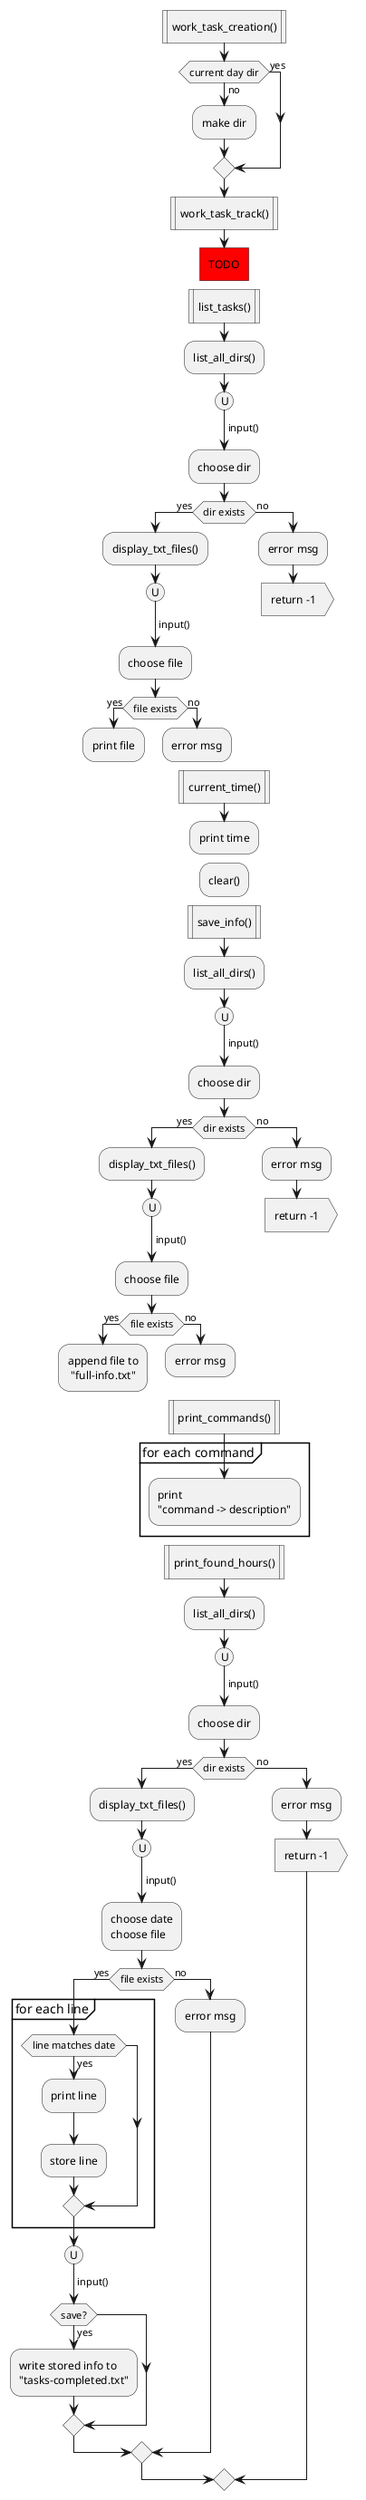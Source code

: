 @startuml utils.py

!startsub work_task_creation
    :work_task_creation()|
    if (current day dir) then (no)
        :make dir;
    else (yes)
    endif
    :work_task_track()|
    #red:TODO]
!endsub
detach

!startsub list_tasks
    :list_tasks()|
    :list_all_dirs();
    (U)
    -> input();
    :choose dir;
    if (dir exists) then (yes)
        :display_txt_files();
        (U)
        -> input();
        :choose file;
        if (file exists) then (yes)
            :print file;
        else (no)
            :error msg;
        endif
    else (no)
        :error msg;
        :return -1>
    endif
!endsub
detach

!startsub current_time
    :current_time()|
    :print time;
!endsub
detach

!startsub clear
    :clear();
!endsub
detach

!startsub save_info
    :save_info()|
    :list_all_dirs();
    (U)
    -> input();
    :choose dir;
    if (dir exists) then (yes)
        :display_txt_files();
        (U)
        -> input();
        :choose file;
        if (file exists) then (yes)
            :append file to\n "full-info.txt";
        else (no)
            :error msg;
        endif
    else (no)
        :error msg;
        :return -1>
    endif
!endsub
detach

!startsub print_commands
    :print_commands()|
    group for each command
    :print \n"command -> description";
    end group
!endsub
detach

!startsub print_found_hours
    :print_found_hours()|
    :list_all_dirs();
    (U)
    -> input();
    :choose dir;
    if (dir exists) then (yes)
        :display_txt_files();
        (U)
        -> input();
        :choose date
        choose file;
        if (file exists) then (yes)
            group for each line
            if (line matches date) then (yes)
                :print line;
                :store line;
            endif
            end group
            (U)
            -> input();
            if (save?) then (yes)
                :write stored info to \n"tasks-completed.txt";
            endif
        else (no)
            :error msg;
        endif
    else (no)
        :error msg;
        :return -1>
    endif
!endsub

@enduml